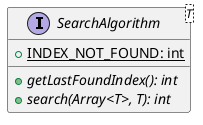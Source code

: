 @startuml

    interface SearchAlgorithm<T> {
        {static} +INDEX_NOT_FOUND: int
        {abstract} +getLastFoundIndex(): int
        {abstract} +search(Array<T>, T): int
    }

@enduml
